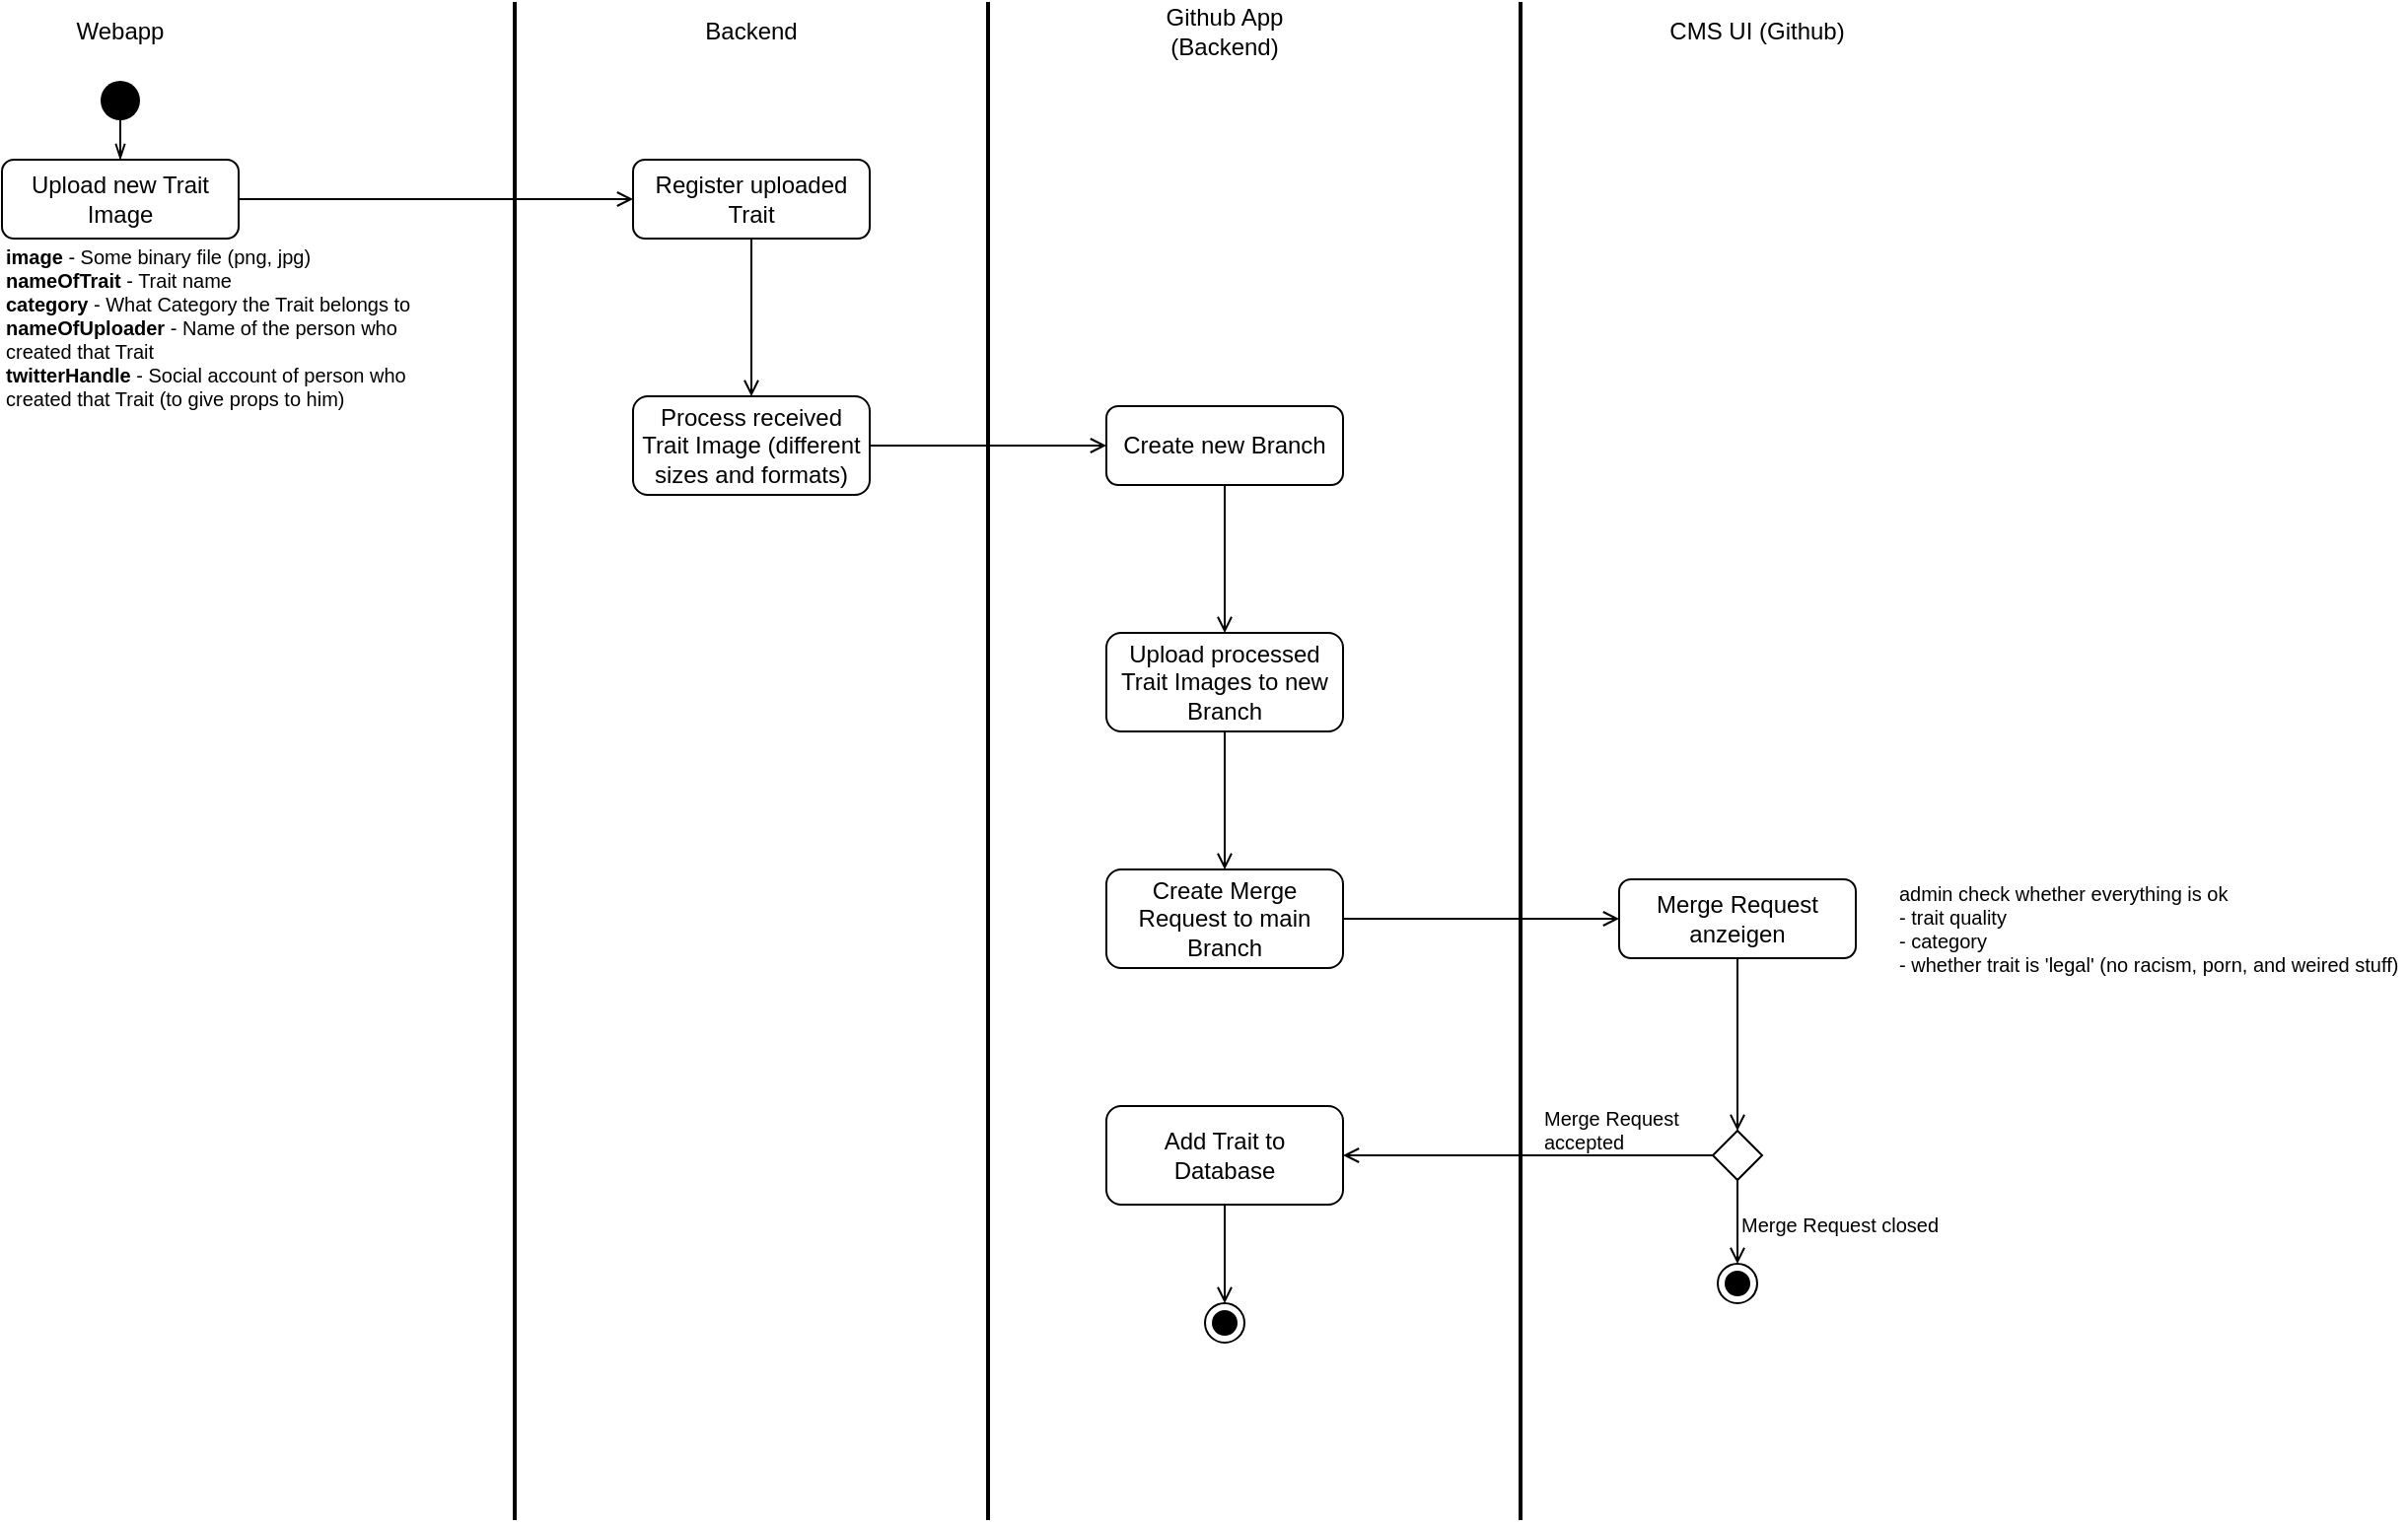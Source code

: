 <mxfile version="20.3.0" type="device"><diagram id="C5RBs43oDa-KdzZeNtuy" name="Page-1"><mxGraphModel dx="964" dy="638" grid="1" gridSize="10" guides="1" tooltips="1" connect="1" arrows="1" fold="1" page="1" pageScale="1" pageWidth="827" pageHeight="1169" math="0" shadow="0"><root><mxCell id="WIyWlLk6GJQsqaUBKTNV-0"/><mxCell id="WIyWlLk6GJQsqaUBKTNV-1" parent="WIyWlLk6GJQsqaUBKTNV-0"/><mxCell id="tIoI07vlfgzuy-SJkmht-11" style="edgeStyle=orthogonalEdgeStyle;rounded=0;orthogonalLoop=1;jettySize=auto;html=1;exitX=1;exitY=0.5;exitDx=0;exitDy=0;entryX=0;entryY=0.5;entryDx=0;entryDy=0;fontSize=10;startArrow=none;startFill=0;endArrow=open;endFill=0;" parent="WIyWlLk6GJQsqaUBKTNV-1" source="WIyWlLk6GJQsqaUBKTNV-3" target="tIoI07vlfgzuy-SJkmht-5" edge="1"><mxGeometry relative="1" as="geometry"/></mxCell><mxCell id="WIyWlLk6GJQsqaUBKTNV-3" value="Upload new Trait&lt;br&gt;Image" style="rounded=1;whiteSpace=wrap;html=1;fontSize=12;glass=0;strokeWidth=1;shadow=0;" parent="WIyWlLk6GJQsqaUBKTNV-1" vertex="1"><mxGeometry x="60" y="120" width="120" height="40" as="geometry"/></mxCell><mxCell id="tIoI07vlfgzuy-SJkmht-0" value="Webapp" style="text;html=1;strokeColor=none;fillColor=none;align=center;verticalAlign=middle;whiteSpace=wrap;rounded=0;" parent="WIyWlLk6GJQsqaUBKTNV-1" vertex="1"><mxGeometry x="80" y="40" width="80" height="30" as="geometry"/></mxCell><mxCell id="tIoI07vlfgzuy-SJkmht-1" value="Backend" style="text;html=1;strokeColor=none;fillColor=none;align=center;verticalAlign=middle;whiteSpace=wrap;rounded=0;" parent="WIyWlLk6GJQsqaUBKTNV-1" vertex="1"><mxGeometry x="400" y="40" width="80" height="30" as="geometry"/></mxCell><mxCell id="tIoI07vlfgzuy-SJkmht-2" value="CMS UI (Github)" style="text;html=1;strokeColor=none;fillColor=none;align=center;verticalAlign=middle;whiteSpace=wrap;rounded=0;" parent="WIyWlLk6GJQsqaUBKTNV-1" vertex="1"><mxGeometry x="890" y="40" width="120" height="30" as="geometry"/></mxCell><mxCell id="tIoI07vlfgzuy-SJkmht-3" value="" style="ellipse;fillColor=#000000;strokeColor=none;" parent="WIyWlLk6GJQsqaUBKTNV-1" vertex="1"><mxGeometry x="110" y="80" width="20" height="20" as="geometry"/></mxCell><mxCell id="tIoI07vlfgzuy-SJkmht-4" value="" style="endArrow=none;html=1;rounded=0;entryX=0.5;entryY=1;entryDx=0;entryDy=0;exitX=0.5;exitY=0;exitDx=0;exitDy=0;endFill=0;startArrow=openThin;startFill=0;" parent="WIyWlLk6GJQsqaUBKTNV-1" source="WIyWlLk6GJQsqaUBKTNV-3" target="tIoI07vlfgzuy-SJkmht-3" edge="1"><mxGeometry width="50" height="50" relative="1" as="geometry"><mxPoint x="60" y="320" as="sourcePoint"/><mxPoint x="110" y="270" as="targetPoint"/></mxGeometry></mxCell><mxCell id="tIoI07vlfgzuy-SJkmht-15" style="edgeStyle=orthogonalEdgeStyle;rounded=0;orthogonalLoop=1;jettySize=auto;html=1;entryX=0.5;entryY=0;entryDx=0;entryDy=0;fontSize=10;startArrow=none;startFill=0;endArrow=open;endFill=0;" parent="WIyWlLk6GJQsqaUBKTNV-1" source="tIoI07vlfgzuy-SJkmht-5" target="tIoI07vlfgzuy-SJkmht-7" edge="1"><mxGeometry relative="1" as="geometry"/></mxCell><mxCell id="tIoI07vlfgzuy-SJkmht-5" value="Register uploaded Trait" style="rounded=1;whiteSpace=wrap;html=1;fontSize=12;glass=0;strokeWidth=1;shadow=0;" parent="WIyWlLk6GJQsqaUBKTNV-1" vertex="1"><mxGeometry x="380" y="120" width="120" height="40" as="geometry"/></mxCell><mxCell id="tIoI07vlfgzuy-SJkmht-20" style="edgeStyle=orthogonalEdgeStyle;rounded=0;orthogonalLoop=1;jettySize=auto;html=1;fontSize=10;startArrow=none;startFill=0;endArrow=open;endFill=0;" parent="WIyWlLk6GJQsqaUBKTNV-1" source="tIoI07vlfgzuy-SJkmht-6" target="tIoI07vlfgzuy-SJkmht-16" edge="1"><mxGeometry relative="1" as="geometry"/></mxCell><mxCell id="tIoI07vlfgzuy-SJkmht-6" value="Create new Branch" style="rounded=1;whiteSpace=wrap;html=1;fontSize=12;glass=0;strokeWidth=1;shadow=0;" parent="WIyWlLk6GJQsqaUBKTNV-1" vertex="1"><mxGeometry x="620" y="245" width="120" height="40" as="geometry"/></mxCell><mxCell id="tIoI07vlfgzuy-SJkmht-19" style="edgeStyle=orthogonalEdgeStyle;rounded=0;orthogonalLoop=1;jettySize=auto;html=1;entryX=0;entryY=0.5;entryDx=0;entryDy=0;fontSize=10;startArrow=none;startFill=0;endArrow=open;endFill=0;" parent="WIyWlLk6GJQsqaUBKTNV-1" source="tIoI07vlfgzuy-SJkmht-7" target="tIoI07vlfgzuy-SJkmht-6" edge="1"><mxGeometry relative="1" as="geometry"/></mxCell><mxCell id="tIoI07vlfgzuy-SJkmht-7" value="Process received Trait Image (different sizes and formats)" style="rounded=1;whiteSpace=wrap;html=1;fontSize=12;glass=0;strokeWidth=1;shadow=0;" parent="WIyWlLk6GJQsqaUBKTNV-1" vertex="1"><mxGeometry x="380" y="240" width="120" height="50" as="geometry"/></mxCell><mxCell id="tIoI07vlfgzuy-SJkmht-8" value="&lt;b style=&quot;font-size: 10px;&quot;&gt;image &lt;/b&gt;- Some binary file (png, jpg)&lt;br style=&quot;font-size: 10px;&quot;&gt;&lt;b style=&quot;font-size: 10px;&quot;&gt;nameOfTrait &lt;/b&gt;- Trait name&lt;br&gt;&lt;b&gt;category &lt;/b&gt;- What Category the Trait belongs to&lt;br style=&quot;font-size: 10px;&quot;&gt;&lt;b style=&quot;font-size: 10px;&quot;&gt;nameOfUploader &lt;/b&gt;- Name of the person who created that Trait&lt;br style=&quot;font-size: 10px;&quot;&gt;&lt;b style=&quot;font-size: 10px;&quot;&gt;twitterHandle &lt;/b&gt;- Social account of person who created that Trait (to give props to him)" style="text;html=1;strokeColor=none;fillColor=none;align=left;verticalAlign=middle;whiteSpace=wrap;rounded=0;fontSize=10;" parent="WIyWlLk6GJQsqaUBKTNV-1" vertex="1"><mxGeometry x="60" y="160" width="210" height="90" as="geometry"/></mxCell><mxCell id="tIoI07vlfgzuy-SJkmht-24" style="edgeStyle=orthogonalEdgeStyle;rounded=0;orthogonalLoop=1;jettySize=auto;html=1;entryX=0.5;entryY=0;entryDx=0;entryDy=0;fontSize=10;startArrow=none;startFill=0;endArrow=open;endFill=0;" parent="WIyWlLk6GJQsqaUBKTNV-1" source="tIoI07vlfgzuy-SJkmht-10" target="tIoI07vlfgzuy-SJkmht-22" edge="1"><mxGeometry relative="1" as="geometry"/></mxCell><mxCell id="tIoI07vlfgzuy-SJkmht-10" value="Merge Request anzeigen" style="rounded=1;whiteSpace=wrap;html=1;fontSize=12;glass=0;strokeWidth=1;shadow=0;" parent="WIyWlLk6GJQsqaUBKTNV-1" vertex="1"><mxGeometry x="880" y="485" width="120" height="40" as="geometry"/></mxCell><mxCell id="tIoI07vlfgzuy-SJkmht-14" value="Merge Request accepted" style="text;html=1;strokeColor=none;fillColor=none;align=left;verticalAlign=middle;whiteSpace=wrap;rounded=0;fontSize=10;" parent="WIyWlLk6GJQsqaUBKTNV-1" vertex="1"><mxGeometry x="840" y="602" width="77.5" height="20" as="geometry"/></mxCell><mxCell id="tIoI07vlfgzuy-SJkmht-21" style="edgeStyle=orthogonalEdgeStyle;rounded=0;orthogonalLoop=1;jettySize=auto;html=1;fontSize=10;startArrow=none;startFill=0;endArrow=open;endFill=0;" parent="WIyWlLk6GJQsqaUBKTNV-1" source="tIoI07vlfgzuy-SJkmht-16" target="tIoI07vlfgzuy-SJkmht-18" edge="1"><mxGeometry relative="1" as="geometry"/></mxCell><mxCell id="tIoI07vlfgzuy-SJkmht-16" value="Upload processed Trait Images to new Branch" style="rounded=1;whiteSpace=wrap;html=1;fontSize=12;glass=0;strokeWidth=1;shadow=0;" parent="WIyWlLk6GJQsqaUBKTNV-1" vertex="1"><mxGeometry x="620" y="360" width="120" height="50" as="geometry"/></mxCell><mxCell id="tIoI07vlfgzuy-SJkmht-17" value="Github App (Backend)" style="text;html=1;strokeColor=none;fillColor=none;align=center;verticalAlign=middle;whiteSpace=wrap;rounded=0;" parent="WIyWlLk6GJQsqaUBKTNV-1" vertex="1"><mxGeometry x="640" y="40" width="80" height="30" as="geometry"/></mxCell><mxCell id="tIoI07vlfgzuy-SJkmht-23" style="edgeStyle=orthogonalEdgeStyle;rounded=0;orthogonalLoop=1;jettySize=auto;html=1;entryX=0;entryY=0.5;entryDx=0;entryDy=0;fontSize=10;startArrow=none;startFill=0;endArrow=open;endFill=0;" parent="WIyWlLk6GJQsqaUBKTNV-1" source="tIoI07vlfgzuy-SJkmht-18" target="tIoI07vlfgzuy-SJkmht-10" edge="1"><mxGeometry relative="1" as="geometry"/></mxCell><mxCell id="tIoI07vlfgzuy-SJkmht-18" value="Create Merge Request to main Branch" style="rounded=1;whiteSpace=wrap;html=1;fontSize=12;glass=0;strokeWidth=1;shadow=0;" parent="WIyWlLk6GJQsqaUBKTNV-1" vertex="1"><mxGeometry x="620" y="480" width="120" height="50" as="geometry"/></mxCell><mxCell id="tIoI07vlfgzuy-SJkmht-26" style="edgeStyle=orthogonalEdgeStyle;rounded=0;orthogonalLoop=1;jettySize=auto;html=1;entryX=1;entryY=0.5;entryDx=0;entryDy=0;fontSize=10;startArrow=none;startFill=0;endArrow=open;endFill=0;" parent="WIyWlLk6GJQsqaUBKTNV-1" source="tIoI07vlfgzuy-SJkmht-22" target="tIoI07vlfgzuy-SJkmht-25" edge="1"><mxGeometry relative="1" as="geometry"/></mxCell><mxCell id="tIoI07vlfgzuy-SJkmht-29" style="edgeStyle=orthogonalEdgeStyle;rounded=0;orthogonalLoop=1;jettySize=auto;html=1;entryX=0.5;entryY=0;entryDx=0;entryDy=0;fontSize=10;startArrow=none;startFill=0;endArrow=open;endFill=0;" parent="WIyWlLk6GJQsqaUBKTNV-1" source="tIoI07vlfgzuy-SJkmht-22" target="tIoI07vlfgzuy-SJkmht-28" edge="1"><mxGeometry relative="1" as="geometry"/></mxCell><mxCell id="tIoI07vlfgzuy-SJkmht-22" value="" style="rhombus;whiteSpace=wrap;html=1;fontSize=10;" parent="WIyWlLk6GJQsqaUBKTNV-1" vertex="1"><mxGeometry x="927.5" y="612.5" width="25" height="25" as="geometry"/></mxCell><mxCell id="HaXVnBGOqipw_t7pxsUB-4" style="edgeStyle=orthogonalEdgeStyle;rounded=0;orthogonalLoop=1;jettySize=auto;html=1;entryX=0.5;entryY=0;entryDx=0;entryDy=0;strokeWidth=1;fontSize=10;startArrow=none;startFill=0;endArrow=open;endFill=0;" edge="1" parent="WIyWlLk6GJQsqaUBKTNV-1" source="tIoI07vlfgzuy-SJkmht-25" target="HaXVnBGOqipw_t7pxsUB-3"><mxGeometry relative="1" as="geometry"/></mxCell><mxCell id="tIoI07vlfgzuy-SJkmht-25" value="Add Trait to&lt;br&gt;Database" style="rounded=1;whiteSpace=wrap;html=1;fontSize=12;glass=0;strokeWidth=1;shadow=0;" parent="WIyWlLk6GJQsqaUBKTNV-1" vertex="1"><mxGeometry x="620" y="600" width="120" height="50" as="geometry"/></mxCell><mxCell id="tIoI07vlfgzuy-SJkmht-28" value="" style="ellipse;html=1;shape=endState;fillColor=strokeColor;fontSize=10;" parent="WIyWlLk6GJQsqaUBKTNV-1" vertex="1"><mxGeometry x="930" y="680" width="20" height="20" as="geometry"/></mxCell><mxCell id="tIoI07vlfgzuy-SJkmht-30" value="Merge Request closed" style="text;html=1;strokeColor=none;fillColor=none;align=left;verticalAlign=middle;whiteSpace=wrap;rounded=0;fontSize=10;" parent="WIyWlLk6GJQsqaUBKTNV-1" vertex="1"><mxGeometry x="940" y="650" width="117.5" height="20" as="geometry"/></mxCell><mxCell id="HaXVnBGOqipw_t7pxsUB-0" value="" style="endArrow=none;html=1;rounded=0;fontSize=10;strokeWidth=2;" edge="1" parent="WIyWlLk6GJQsqaUBKTNV-1"><mxGeometry width="50" height="50" relative="1" as="geometry"><mxPoint x="320" y="810" as="sourcePoint"/><mxPoint x="320" y="40" as="targetPoint"/></mxGeometry></mxCell><mxCell id="HaXVnBGOqipw_t7pxsUB-1" value="" style="endArrow=none;html=1;rounded=0;fontSize=10;strokeWidth=2;" edge="1" parent="WIyWlLk6GJQsqaUBKTNV-1"><mxGeometry width="50" height="50" relative="1" as="geometry"><mxPoint x="560" y="810" as="sourcePoint"/><mxPoint x="560" y="40" as="targetPoint"/></mxGeometry></mxCell><mxCell id="HaXVnBGOqipw_t7pxsUB-2" value="" style="endArrow=none;html=1;rounded=0;fontSize=10;strokeWidth=2;" edge="1" parent="WIyWlLk6GJQsqaUBKTNV-1"><mxGeometry width="50" height="50" relative="1" as="geometry"><mxPoint x="830" y="810" as="sourcePoint"/><mxPoint x="830" y="40" as="targetPoint"/></mxGeometry></mxCell><mxCell id="HaXVnBGOqipw_t7pxsUB-3" value="" style="ellipse;html=1;shape=endState;fillColor=strokeColor;fontSize=10;" vertex="1" parent="WIyWlLk6GJQsqaUBKTNV-1"><mxGeometry x="670" y="700" width="20" height="20" as="geometry"/></mxCell><mxCell id="HaXVnBGOqipw_t7pxsUB-5" value="admin check whether everything is ok&lt;br&gt;- trait quality&lt;br&gt;- category&lt;br&gt;- whether trait is 'legal' (no racism, porn, and weired stuff)" style="text;html=1;strokeColor=none;fillColor=none;align=left;verticalAlign=middle;whiteSpace=wrap;rounded=0;fontSize=10;" vertex="1" parent="WIyWlLk6GJQsqaUBKTNV-1"><mxGeometry x="1020" y="485" width="259" height="50" as="geometry"/></mxCell></root></mxGraphModel></diagram></mxfile>